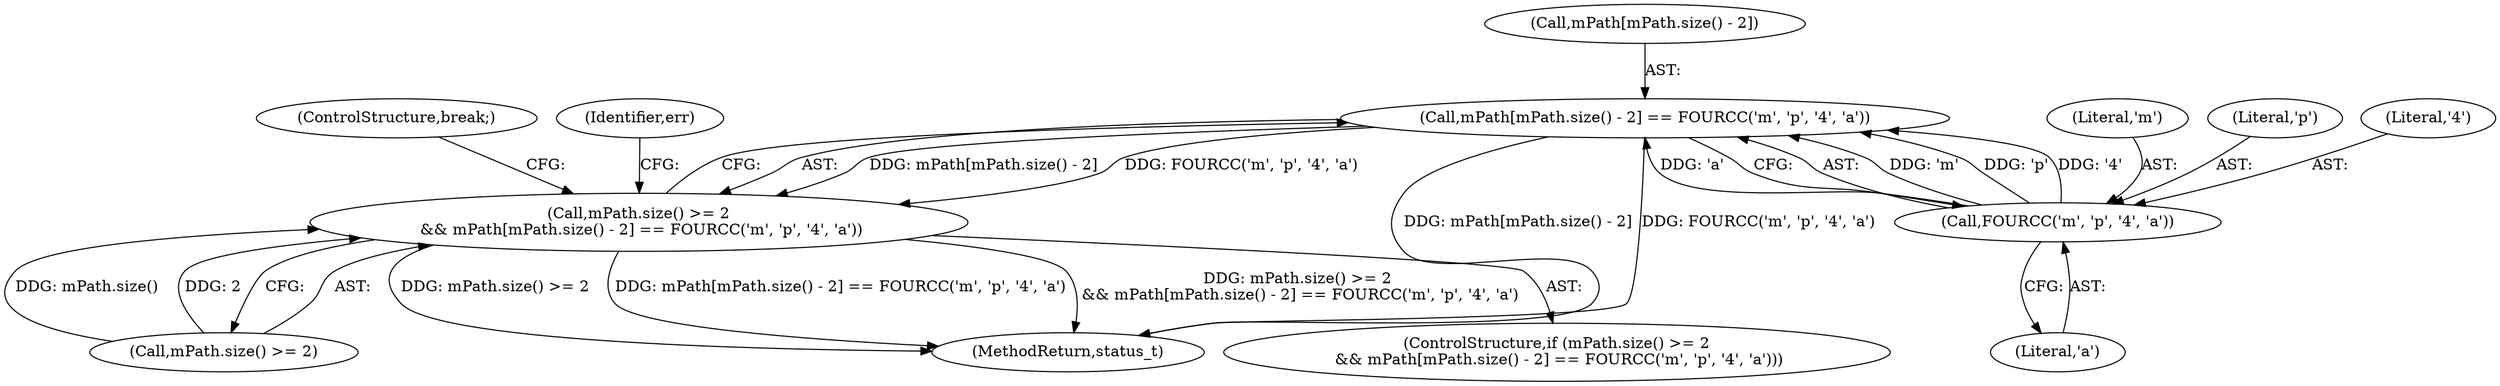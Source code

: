 digraph "0_Android_2674a7218eaa3c87f2ee26d26da5b9170e10f859@array" {
"1002105" [label="(Call,mPath[mPath.size() - 2] == FOURCC('m', 'p', '4', 'a'))"];
"1002111" [label="(Call,FOURCC('m', 'p', '4', 'a'))"];
"1002101" [label="(Call,mPath.size() >= 2\n && mPath[mPath.size() - 2] == FOURCC('m', 'p', '4', 'a'))"];
"1002113" [label="(Literal,'p')"];
"1002135" [label="(ControlStructure,break;)"];
"1002105" [label="(Call,mPath[mPath.size() - 2] == FOURCC('m', 'p', '4', 'a'))"];
"1002101" [label="(Call,mPath.size() >= 2\n && mPath[mPath.size() - 2] == FOURCC('m', 'p', '4', 'a'))"];
"1002102" [label="(Call,mPath.size() >= 2)"];
"1002106" [label="(Call,mPath[mPath.size() - 2])"];
"1002927" [label="(MethodReturn,status_t)"];
"1002114" [label="(Literal,'4')"];
"1002112" [label="(Literal,'m')"];
"1002115" [label="(Literal,'a')"];
"1002111" [label="(Call,FOURCC('m', 'p', '4', 'a'))"];
"1002100" [label="(ControlStructure,if (mPath.size() >= 2\n && mPath[mPath.size() - 2] == FOURCC('m', 'p', '4', 'a')))"];
"1002119" [label="(Identifier,err)"];
"1002105" -> "1002101"  [label="AST: "];
"1002105" -> "1002111"  [label="CFG: "];
"1002106" -> "1002105"  [label="AST: "];
"1002111" -> "1002105"  [label="AST: "];
"1002101" -> "1002105"  [label="CFG: "];
"1002105" -> "1002927"  [label="DDG: FOURCC('m', 'p', '4', 'a')"];
"1002105" -> "1002927"  [label="DDG: mPath[mPath.size() - 2]"];
"1002105" -> "1002101"  [label="DDG: mPath[mPath.size() - 2]"];
"1002105" -> "1002101"  [label="DDG: FOURCC('m', 'p', '4', 'a')"];
"1002111" -> "1002105"  [label="DDG: 'm'"];
"1002111" -> "1002105"  [label="DDG: 'p'"];
"1002111" -> "1002105"  [label="DDG: '4'"];
"1002111" -> "1002105"  [label="DDG: 'a'"];
"1002111" -> "1002115"  [label="CFG: "];
"1002112" -> "1002111"  [label="AST: "];
"1002113" -> "1002111"  [label="AST: "];
"1002114" -> "1002111"  [label="AST: "];
"1002115" -> "1002111"  [label="AST: "];
"1002101" -> "1002100"  [label="AST: "];
"1002101" -> "1002102"  [label="CFG: "];
"1002102" -> "1002101"  [label="AST: "];
"1002119" -> "1002101"  [label="CFG: "];
"1002135" -> "1002101"  [label="CFG: "];
"1002101" -> "1002927"  [label="DDG: mPath.size() >= 2"];
"1002101" -> "1002927"  [label="DDG: mPath[mPath.size() - 2] == FOURCC('m', 'p', '4', 'a')"];
"1002101" -> "1002927"  [label="DDG: mPath.size() >= 2\n && mPath[mPath.size() - 2] == FOURCC('m', 'p', '4', 'a')"];
"1002102" -> "1002101"  [label="DDG: mPath.size()"];
"1002102" -> "1002101"  [label="DDG: 2"];
}
